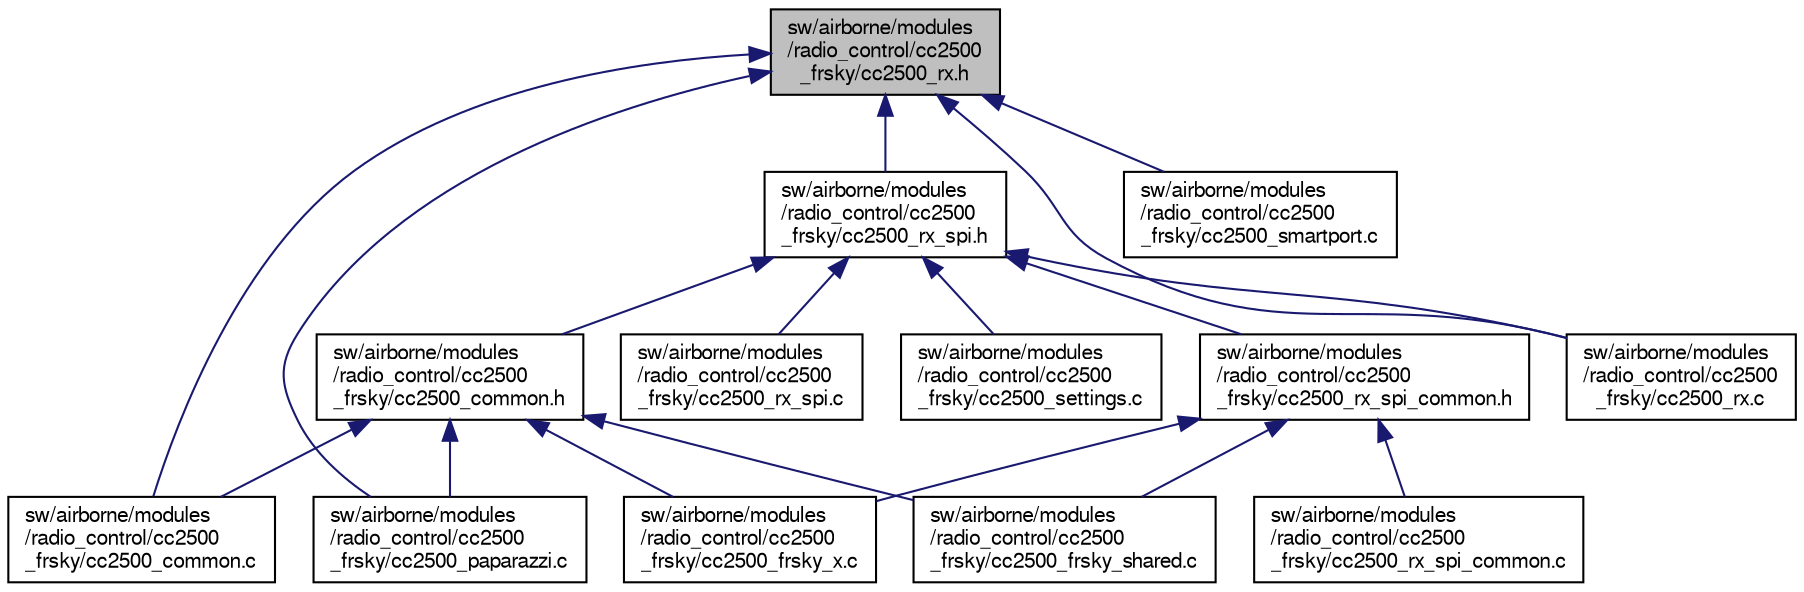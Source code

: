 digraph "sw/airborne/modules/radio_control/cc2500_frsky/cc2500_rx.h"
{
  edge [fontname="FreeSans",fontsize="10",labelfontname="FreeSans",labelfontsize="10"];
  node [fontname="FreeSans",fontsize="10",shape=record];
  Node1 [label="sw/airborne/modules\l/radio_control/cc2500\l_frsky/cc2500_rx.h",height=0.2,width=0.4,color="black", fillcolor="grey75", style="filled", fontcolor="black"];
  Node1 -> Node2 [dir="back",color="midnightblue",fontsize="10",style="solid",fontname="FreeSans"];
  Node2 [label="sw/airborne/modules\l/radio_control/cc2500\l_frsky/cc2500_rx_spi.h",height=0.2,width=0.4,color="black", fillcolor="white", style="filled",URL="$cc2500__rx__spi_8h.html"];
  Node2 -> Node3 [dir="back",color="midnightblue",fontsize="10",style="solid",fontname="FreeSans"];
  Node3 [label="sw/airborne/modules\l/radio_control/cc2500\l_frsky/cc2500_common.h",height=0.2,width=0.4,color="black", fillcolor="white", style="filled",URL="$cc2500__common_8h.html"];
  Node3 -> Node4 [dir="back",color="midnightblue",fontsize="10",style="solid",fontname="FreeSans"];
  Node4 [label="sw/airborne/modules\l/radio_control/cc2500\l_frsky/cc2500_common.c",height=0.2,width=0.4,color="black", fillcolor="white", style="filled",URL="$cc2500__common_8c.html"];
  Node3 -> Node5 [dir="back",color="midnightblue",fontsize="10",style="solid",fontname="FreeSans"];
  Node5 [label="sw/airborne/modules\l/radio_control/cc2500\l_frsky/cc2500_frsky_shared.c",height=0.2,width=0.4,color="black", fillcolor="white", style="filled",URL="$cc2500__frsky__shared_8c.html"];
  Node3 -> Node6 [dir="back",color="midnightblue",fontsize="10",style="solid",fontname="FreeSans"];
  Node6 [label="sw/airborne/modules\l/radio_control/cc2500\l_frsky/cc2500_frsky_x.c",height=0.2,width=0.4,color="black", fillcolor="white", style="filled",URL="$cc2500__frsky__x_8c.html"];
  Node3 -> Node7 [dir="back",color="midnightblue",fontsize="10",style="solid",fontname="FreeSans"];
  Node7 [label="sw/airborne/modules\l/radio_control/cc2500\l_frsky/cc2500_paparazzi.c",height=0.2,width=0.4,color="black", fillcolor="white", style="filled",URL="$cc2500__paparazzi_8c.html"];
  Node2 -> Node8 [dir="back",color="midnightblue",fontsize="10",style="solid",fontname="FreeSans"];
  Node8 [label="sw/airborne/modules\l/radio_control/cc2500\l_frsky/cc2500_rx_spi_common.h",height=0.2,width=0.4,color="black", fillcolor="white", style="filled",URL="$cc2500__rx__spi__common_8h.html"];
  Node8 -> Node5 [dir="back",color="midnightblue",fontsize="10",style="solid",fontname="FreeSans"];
  Node8 -> Node6 [dir="back",color="midnightblue",fontsize="10",style="solid",fontname="FreeSans"];
  Node8 -> Node9 [dir="back",color="midnightblue",fontsize="10",style="solid",fontname="FreeSans"];
  Node9 [label="sw/airborne/modules\l/radio_control/cc2500\l_frsky/cc2500_rx_spi_common.c",height=0.2,width=0.4,color="black", fillcolor="white", style="filled",URL="$cc2500__rx__spi__common_8c.html"];
  Node2 -> Node10 [dir="back",color="midnightblue",fontsize="10",style="solid",fontname="FreeSans"];
  Node10 [label="sw/airborne/modules\l/radio_control/cc2500\l_frsky/cc2500_rx.c",height=0.2,width=0.4,color="black", fillcolor="white", style="filled",URL="$cc2500__rx_8c.html"];
  Node2 -> Node11 [dir="back",color="midnightblue",fontsize="10",style="solid",fontname="FreeSans"];
  Node11 [label="sw/airborne/modules\l/radio_control/cc2500\l_frsky/cc2500_rx_spi.c",height=0.2,width=0.4,color="black", fillcolor="white", style="filled",URL="$cc2500__rx__spi_8c.html"];
  Node2 -> Node12 [dir="back",color="midnightblue",fontsize="10",style="solid",fontname="FreeSans"];
  Node12 [label="sw/airborne/modules\l/radio_control/cc2500\l_frsky/cc2500_settings.c",height=0.2,width=0.4,color="black", fillcolor="white", style="filled",URL="$cc2500__settings_8c.html"];
  Node1 -> Node4 [dir="back",color="midnightblue",fontsize="10",style="solid",fontname="FreeSans"];
  Node1 -> Node7 [dir="back",color="midnightblue",fontsize="10",style="solid",fontname="FreeSans"];
  Node1 -> Node10 [dir="back",color="midnightblue",fontsize="10",style="solid",fontname="FreeSans"];
  Node1 -> Node13 [dir="back",color="midnightblue",fontsize="10",style="solid",fontname="FreeSans"];
  Node13 [label="sw/airborne/modules\l/radio_control/cc2500\l_frsky/cc2500_smartport.c",height=0.2,width=0.4,color="black", fillcolor="white", style="filled",URL="$cc2500__smartport_8c.html"];
}
